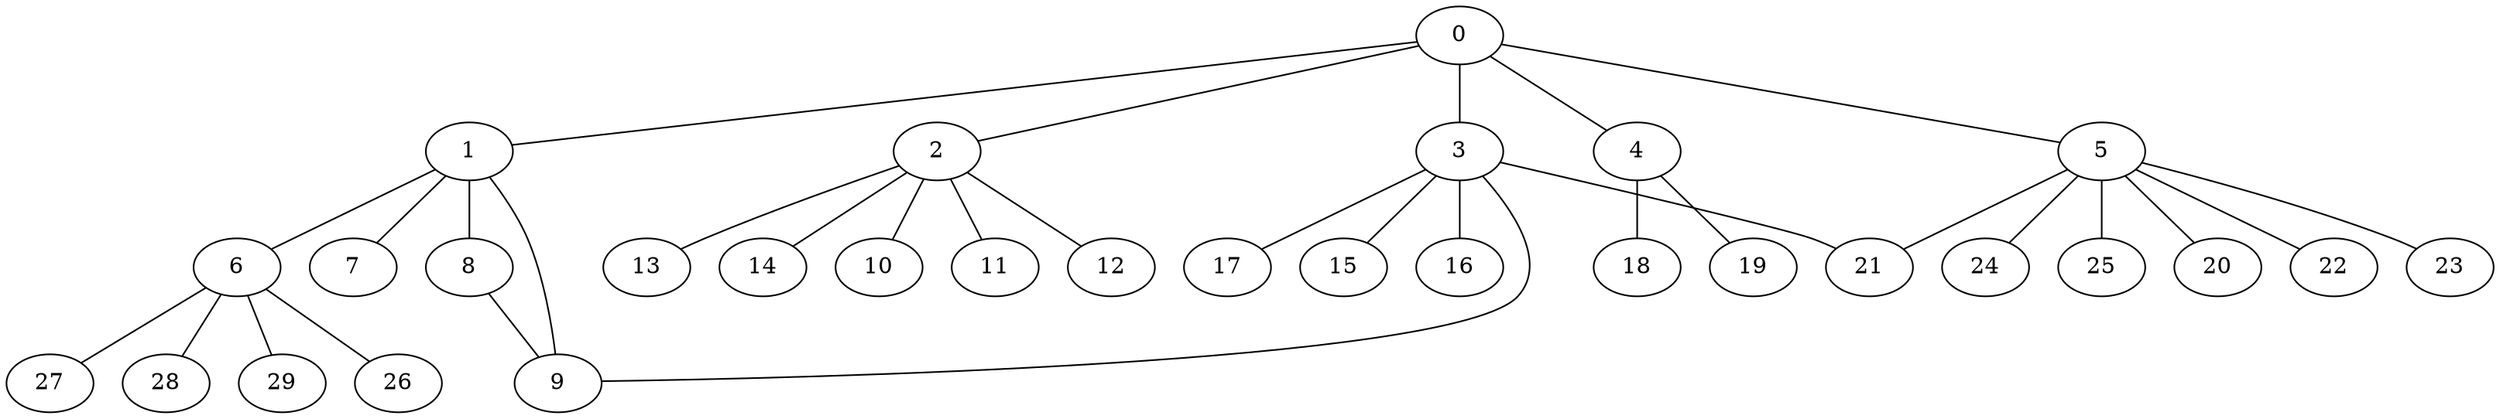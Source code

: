
graph graphname {
    0 -- 1
0 -- 2
0 -- 3
0 -- 4
0 -- 5
1 -- 8
1 -- 9
1 -- 6
1 -- 7
2 -- 10
2 -- 11
2 -- 12
2 -- 13
2 -- 14
3 -- 16
3 -- 17
3 -- 15
3 -- 9
3 -- 21
4 -- 18
4 -- 19
5 -- 20
5 -- 21
5 -- 22
5 -- 23
5 -- 24
5 -- 25
6 -- 26
6 -- 27
6 -- 28
6 -- 29
8 -- 9

}
